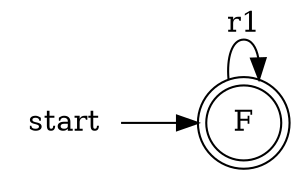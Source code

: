 digraph G{
    rankdir=LR
    start[shape=plaintext]
    F[shape=doublecircle]
    start->F
    F->F[label=r1]
}